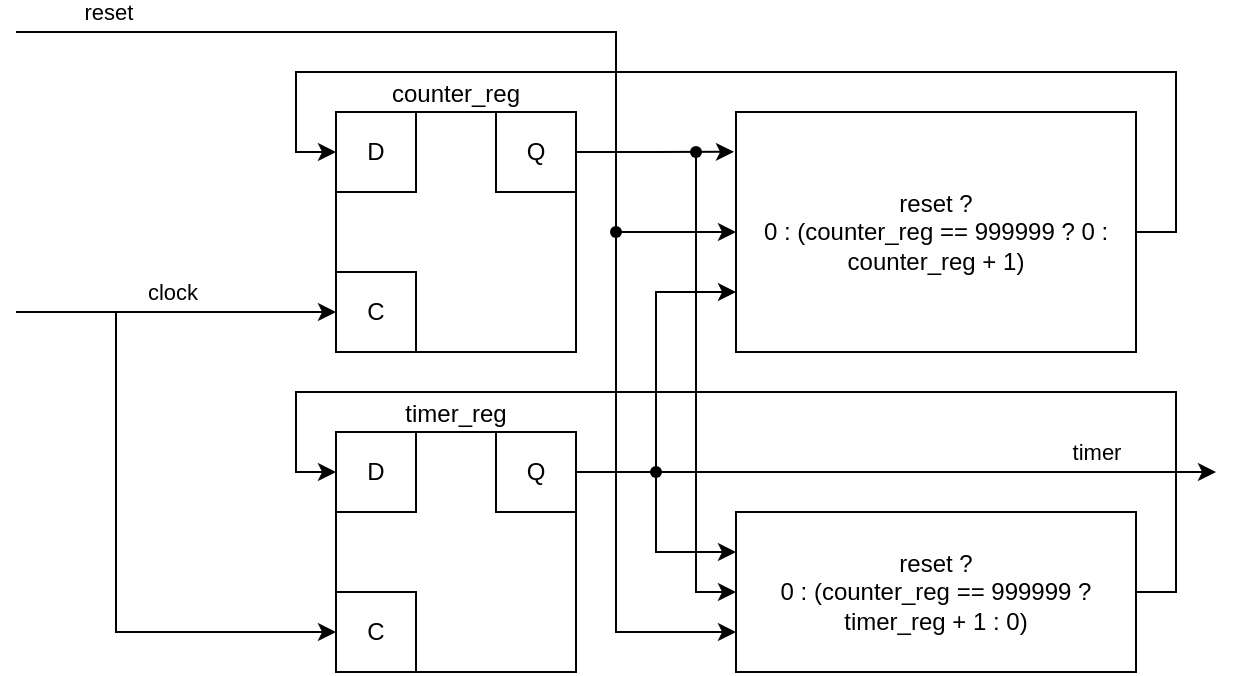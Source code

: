 <mxfile version="18.0.6" type="device"><diagram id="TpBVVl54apx2_pV-ZoiW" name="Page-1"><mxGraphModel dx="701" dy="436" grid="1" gridSize="10" guides="1" tooltips="1" connect="1" arrows="1" fold="1" page="1" pageScale="1" pageWidth="1100" pageHeight="1700" math="0" shadow="0"><root><mxCell id="0"/><mxCell id="1" parent="0"/><mxCell id="2r-YUm5jdzblUkI0d3bq-1" value="counter_reg" style="rounded=0;whiteSpace=wrap;html=1;fillColor=none;labelPosition=center;verticalLabelPosition=top;align=center;verticalAlign=bottom;" vertex="1" parent="1"><mxGeometry x="240" y="120" width="120" height="120" as="geometry"/></mxCell><mxCell id="2r-YUm5jdzblUkI0d3bq-2" value="D" style="rounded=0;whiteSpace=wrap;html=1;fillColor=none;" vertex="1" parent="1"><mxGeometry x="240" y="120" width="40" height="40" as="geometry"/></mxCell><mxCell id="2r-YUm5jdzblUkI0d3bq-3" value="C" style="rounded=0;whiteSpace=wrap;html=1;fillColor=none;" vertex="1" parent="1"><mxGeometry x="240" y="200" width="40" height="40" as="geometry"/></mxCell><mxCell id="2r-YUm5jdzblUkI0d3bq-15" style="edgeStyle=orthogonalEdgeStyle;rounded=0;orthogonalLoop=1;jettySize=auto;html=1;exitX=1;exitY=0.5;exitDx=0;exitDy=0;entryX=-0.005;entryY=0.166;entryDx=0;entryDy=0;entryPerimeter=0;" edge="1" parent="1" source="2r-YUm5jdzblUkI0d3bq-4" target="2r-YUm5jdzblUkI0d3bq-14"><mxGeometry relative="1" as="geometry"/></mxCell><mxCell id="2r-YUm5jdzblUkI0d3bq-4" value="Q" style="rounded=0;whiteSpace=wrap;html=1;fillColor=none;" vertex="1" parent="1"><mxGeometry x="320" y="120" width="40" height="40" as="geometry"/></mxCell><mxCell id="2r-YUm5jdzblUkI0d3bq-5" value="" style="endArrow=classic;html=1;rounded=0;entryX=0;entryY=0.5;entryDx=0;entryDy=0;" edge="1" parent="1" target="2r-YUm5jdzblUkI0d3bq-3"><mxGeometry width="50" height="50" relative="1" as="geometry"><mxPoint x="80" y="220" as="sourcePoint"/><mxPoint x="390" y="250" as="targetPoint"/></mxGeometry></mxCell><mxCell id="2r-YUm5jdzblUkI0d3bq-6" value="clock" style="edgeLabel;html=1;align=center;verticalAlign=middle;resizable=0;points=[];" vertex="1" connectable="0" parent="2r-YUm5jdzblUkI0d3bq-5"><mxGeometry x="-0.026" y="-1" relative="1" as="geometry"><mxPoint y="-11" as="offset"/></mxGeometry></mxCell><mxCell id="2r-YUm5jdzblUkI0d3bq-7" value="timer_reg" style="rounded=0;whiteSpace=wrap;html=1;fillColor=none;labelPosition=center;verticalLabelPosition=top;align=center;verticalAlign=bottom;" vertex="1" parent="1"><mxGeometry x="240" y="280" width="120" height="120" as="geometry"/></mxCell><mxCell id="2r-YUm5jdzblUkI0d3bq-8" value="D" style="rounded=0;whiteSpace=wrap;html=1;fillColor=none;" vertex="1" parent="1"><mxGeometry x="240" y="280" width="40" height="40" as="geometry"/></mxCell><mxCell id="2r-YUm5jdzblUkI0d3bq-9" value="C" style="rounded=0;whiteSpace=wrap;html=1;fillColor=none;" vertex="1" parent="1"><mxGeometry x="240" y="360" width="40" height="40" as="geometry"/></mxCell><mxCell id="2r-YUm5jdzblUkI0d3bq-10" value="Q" style="rounded=0;whiteSpace=wrap;html=1;fillColor=none;" vertex="1" parent="1"><mxGeometry x="320" y="280" width="40" height="40" as="geometry"/></mxCell><mxCell id="2r-YUm5jdzblUkI0d3bq-11" value="" style="endArrow=classic;html=1;rounded=0;entryX=0;entryY=0.5;entryDx=0;entryDy=0;" edge="1" parent="1" target="2r-YUm5jdzblUkI0d3bq-9"><mxGeometry width="50" height="50" relative="1" as="geometry"><mxPoint x="130" y="220" as="sourcePoint"/><mxPoint x="330" y="270" as="targetPoint"/><Array as="points"><mxPoint x="130" y="380"/></Array></mxGeometry></mxCell><mxCell id="2r-YUm5jdzblUkI0d3bq-12" value="" style="endArrow=classic;html=1;rounded=0;exitDx=0;exitDy=0;startArrow=none;" edge="1" parent="1" source="2r-YUm5jdzblUkI0d3bq-25"><mxGeometry width="50" height="50" relative="1" as="geometry"><mxPoint x="310" y="320" as="sourcePoint"/><mxPoint x="680" y="300" as="targetPoint"/></mxGeometry></mxCell><mxCell id="2r-YUm5jdzblUkI0d3bq-13" value="timer" style="edgeLabel;html=1;align=center;verticalAlign=middle;resizable=0;points=[];" vertex="1" connectable="0" parent="2r-YUm5jdzblUkI0d3bq-12"><mxGeometry x="0.432" relative="1" as="geometry"><mxPoint x="19" y="-10" as="offset"/></mxGeometry></mxCell><mxCell id="2r-YUm5jdzblUkI0d3bq-19" style="edgeStyle=orthogonalEdgeStyle;rounded=0;orthogonalLoop=1;jettySize=auto;html=1;exitX=1;exitY=0.5;exitDx=0;exitDy=0;entryX=0;entryY=0.5;entryDx=0;entryDy=0;" edge="1" parent="1" source="2r-YUm5jdzblUkI0d3bq-14" target="2r-YUm5jdzblUkI0d3bq-2"><mxGeometry relative="1" as="geometry"><Array as="points"><mxPoint x="660" y="180"/><mxPoint x="660" y="100"/><mxPoint x="220" y="100"/><mxPoint x="220" y="140"/></Array></mxGeometry></mxCell><mxCell id="2r-YUm5jdzblUkI0d3bq-14" value="reset ?&lt;br&gt;0 : (counter_reg == 999999 ? 0 : counter_reg + 1)" style="rounded=0;whiteSpace=wrap;html=1;fillColor=none;" vertex="1" parent="1"><mxGeometry x="440" y="120" width="200" height="120" as="geometry"/></mxCell><mxCell id="2r-YUm5jdzblUkI0d3bq-16" value="" style="endArrow=classic;html=1;rounded=0;entryX=0;entryY=0.75;entryDx=0;entryDy=0;" edge="1" parent="1" target="2r-YUm5jdzblUkI0d3bq-14"><mxGeometry width="50" height="50" relative="1" as="geometry"><mxPoint x="400" y="300" as="sourcePoint"/><mxPoint x="360" y="240" as="targetPoint"/><Array as="points"><mxPoint x="400" y="210"/></Array></mxGeometry></mxCell><mxCell id="2r-YUm5jdzblUkI0d3bq-17" value="" style="endArrow=classic;html=1;rounded=0;entryX=0;entryY=0.5;entryDx=0;entryDy=0;startArrow=none;" edge="1" parent="1" source="2r-YUm5jdzblUkI0d3bq-32" target="2r-YUm5jdzblUkI0d3bq-14"><mxGeometry width="50" height="50" relative="1" as="geometry"><mxPoint x="80" y="80" as="sourcePoint"/><mxPoint x="360" y="240" as="targetPoint"/><Array as="points"><mxPoint x="380" y="80"/><mxPoint x="380" y="180"/></Array></mxGeometry></mxCell><mxCell id="2r-YUm5jdzblUkI0d3bq-20" value="reset ?&lt;br&gt;0 : (counter_reg == 999999 ? timer_reg + 1 : 0)" style="rounded=0;whiteSpace=wrap;html=1;fillColor=none;" vertex="1" parent="1"><mxGeometry x="440" y="320" width="200" height="80" as="geometry"/></mxCell><mxCell id="2r-YUm5jdzblUkI0d3bq-21" value="" style="endArrow=classic;html=1;rounded=0;entryX=0;entryY=0.25;entryDx=0;entryDy=0;" edge="1" parent="1" target="2r-YUm5jdzblUkI0d3bq-20"><mxGeometry width="50" height="50" relative="1" as="geometry"><mxPoint x="400" y="300" as="sourcePoint"/><mxPoint x="430" y="240" as="targetPoint"/><Array as="points"><mxPoint x="400" y="340"/></Array></mxGeometry></mxCell><mxCell id="2r-YUm5jdzblUkI0d3bq-22" value="" style="endArrow=classic;html=1;rounded=0;entryX=0;entryY=0.5;entryDx=0;entryDy=0;" edge="1" parent="1" target="2r-YUm5jdzblUkI0d3bq-20"><mxGeometry width="50" height="50" relative="1" as="geometry"><mxPoint x="420" y="140" as="sourcePoint"/><mxPoint x="430" y="240" as="targetPoint"/><Array as="points"><mxPoint x="420" y="360"/></Array></mxGeometry></mxCell><mxCell id="2r-YUm5jdzblUkI0d3bq-23" value="" style="endArrow=classic;html=1;rounded=0;entryX=0;entryY=0.75;entryDx=0;entryDy=0;" edge="1" parent="1" target="2r-YUm5jdzblUkI0d3bq-20"><mxGeometry width="50" height="50" relative="1" as="geometry"><mxPoint x="380" y="180" as="sourcePoint"/><mxPoint x="430" y="240" as="targetPoint"/><Array as="points"><mxPoint x="380" y="380"/></Array></mxGeometry></mxCell><mxCell id="2r-YUm5jdzblUkI0d3bq-24" value="" style="endArrow=classic;html=1;rounded=0;exitX=1;exitY=0.5;exitDx=0;exitDy=0;entryX=0;entryY=0.5;entryDx=0;entryDy=0;" edge="1" parent="1" source="2r-YUm5jdzblUkI0d3bq-20" target="2r-YUm5jdzblUkI0d3bq-8"><mxGeometry width="50" height="50" relative="1" as="geometry"><mxPoint x="390" y="300" as="sourcePoint"/><mxPoint x="440" y="250" as="targetPoint"/><Array as="points"><mxPoint x="660" y="360"/><mxPoint x="660" y="260"/><mxPoint x="220" y="260"/><mxPoint x="220" y="300"/></Array></mxGeometry></mxCell><mxCell id="2r-YUm5jdzblUkI0d3bq-25" value="" style="shape=waypoint;sketch=0;fillStyle=solid;size=6;pointerEvents=1;points=[];fillColor=none;resizable=0;rotatable=0;perimeter=centerPerimeter;snapToPoint=1;" vertex="1" parent="1"><mxGeometry x="380" y="280" width="40" height="40" as="geometry"/></mxCell><mxCell id="2r-YUm5jdzblUkI0d3bq-26" value="" style="endArrow=none;html=1;rounded=0;exitX=1;exitY=0.5;exitDx=0;exitDy=0;" edge="1" parent="1" source="2r-YUm5jdzblUkI0d3bq-10" target="2r-YUm5jdzblUkI0d3bq-25"><mxGeometry width="50" height="50" relative="1" as="geometry"><mxPoint x="360" y="300" as="sourcePoint"/><mxPoint x="680" y="300" as="targetPoint"/></mxGeometry></mxCell><mxCell id="2r-YUm5jdzblUkI0d3bq-28" value="" style="shape=waypoint;sketch=0;fillStyle=solid;size=6;pointerEvents=1;points=[];fillColor=none;resizable=0;rotatable=0;perimeter=centerPerimeter;snapToPoint=1;" vertex="1" parent="1"><mxGeometry x="400" y="120" width="40" height="40" as="geometry"/></mxCell><mxCell id="2r-YUm5jdzblUkI0d3bq-32" value="" style="shape=waypoint;sketch=0;fillStyle=solid;size=6;pointerEvents=1;points=[];fillColor=none;resizable=0;rotatable=0;perimeter=centerPerimeter;snapToPoint=1;" vertex="1" parent="1"><mxGeometry x="360" y="160" width="40" height="40" as="geometry"/></mxCell><mxCell id="2r-YUm5jdzblUkI0d3bq-33" value="" style="endArrow=none;html=1;rounded=0;entryDx=0;entryDy=0;" edge="1" parent="1" target="2r-YUm5jdzblUkI0d3bq-32"><mxGeometry width="50" height="50" relative="1" as="geometry"><mxPoint x="80" y="80" as="sourcePoint"/><mxPoint x="440" y="180" as="targetPoint"/><Array as="points"><mxPoint x="380" y="80"/></Array></mxGeometry></mxCell><mxCell id="2r-YUm5jdzblUkI0d3bq-34" value="reset" style="edgeLabel;html=1;align=center;verticalAlign=middle;resizable=0;points=[];" vertex="1" connectable="0" parent="2r-YUm5jdzblUkI0d3bq-33"><mxGeometry x="-0.115" y="3" relative="1" as="geometry"><mxPoint x="-131" y="-7" as="offset"/></mxGeometry></mxCell></root></mxGraphModel></diagram></mxfile>